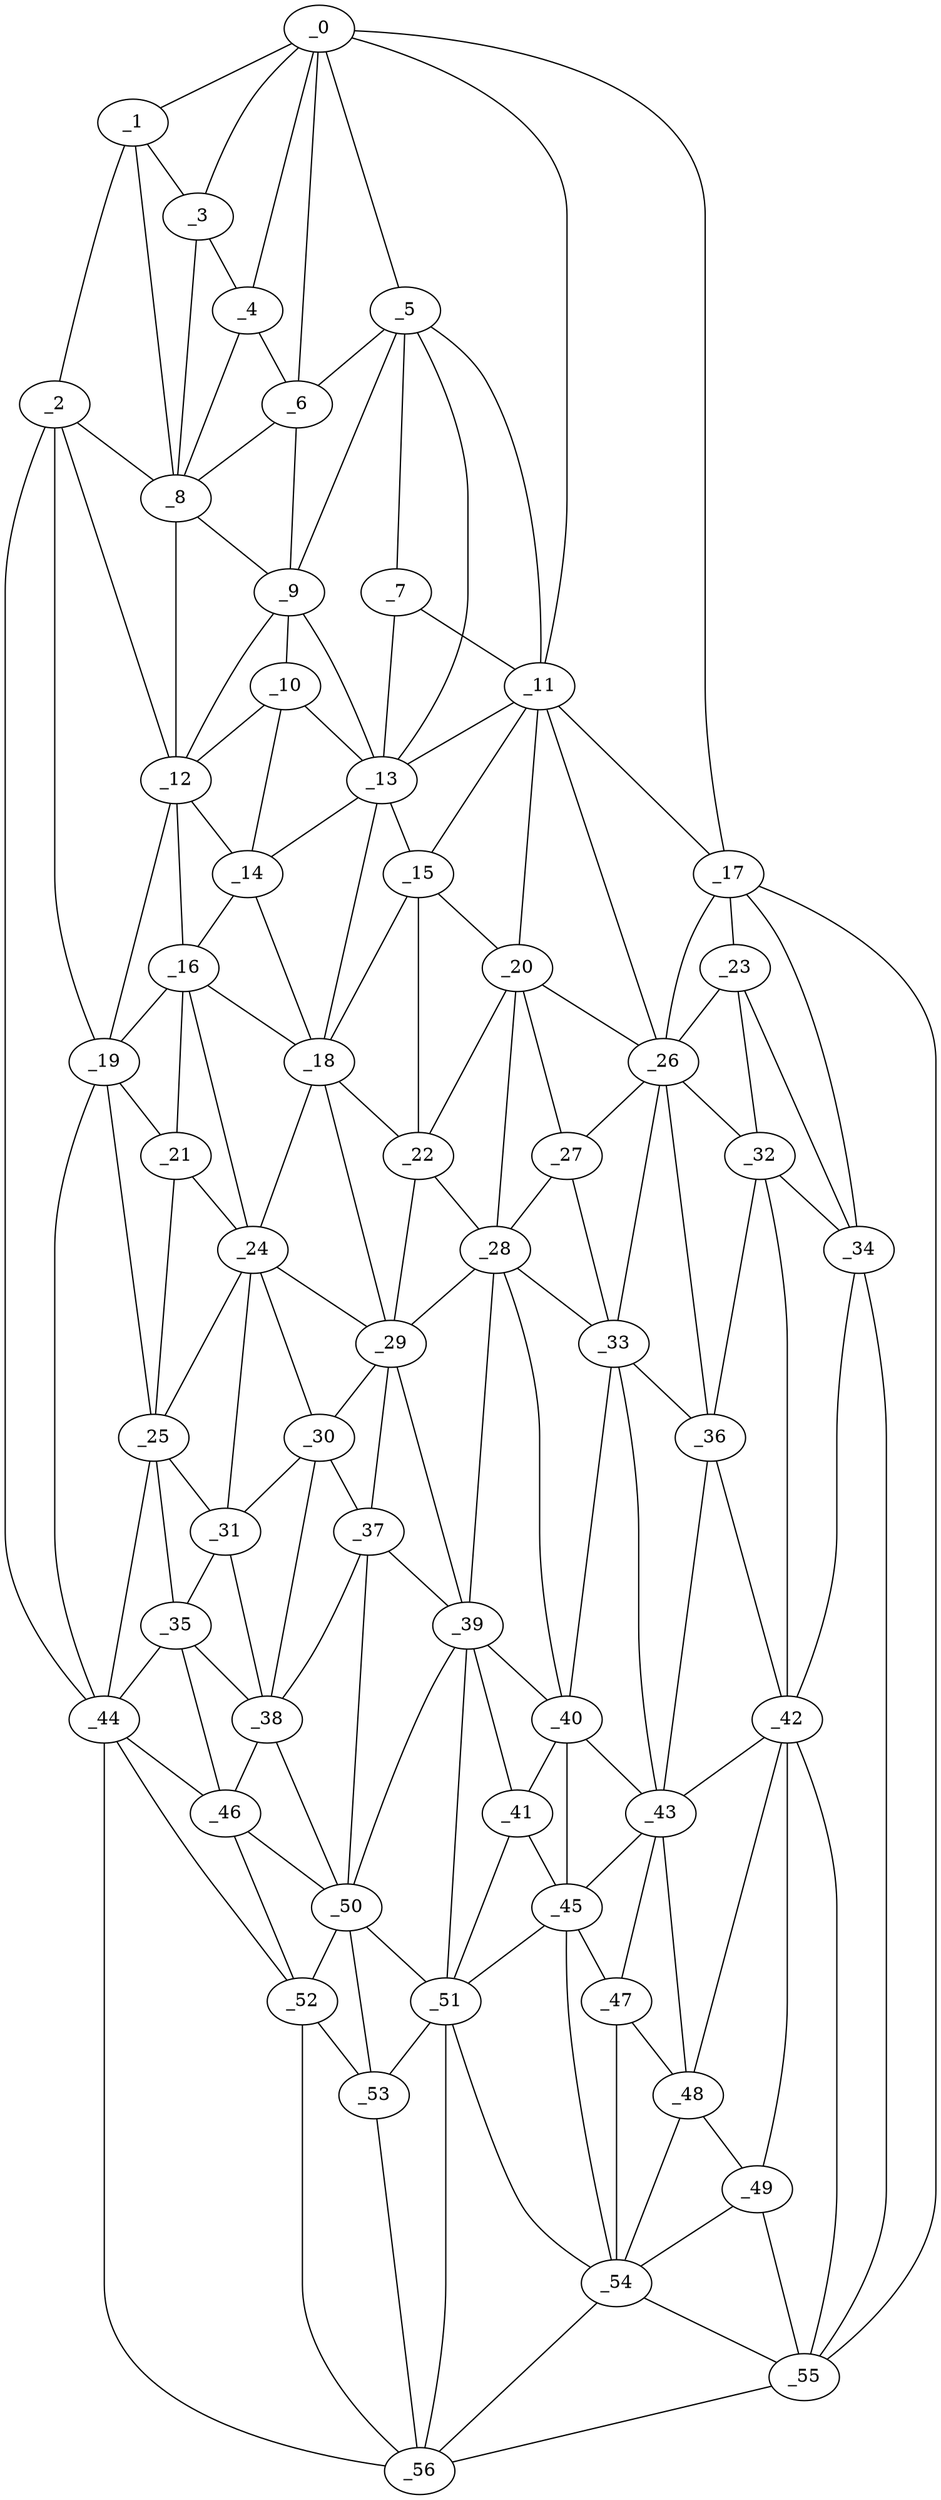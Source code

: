 graph "obj79__285.gxl" {
	_0	 [x=7,
		y=61];
	_1	 [x=7,
		y=87];
	_0 -- _1	 [valence=1];
	_3	 [x=12,
		y=81];
	_0 -- _3	 [valence=2];
	_4	 [x=15,
		y=79];
	_0 -- _4	 [valence=1];
	_5	 [x=17,
		y=50];
	_0 -- _5	 [valence=2];
	_6	 [x=19,
		y=71];
	_0 -- _6	 [valence=1];
	_11	 [x=37,
		y=23];
	_0 -- _11	 [valence=2];
	_17	 [x=49,
		y=2];
	_0 -- _17	 [valence=1];
	_2	 [x=10,
		y=117];
	_1 -- _2	 [valence=1];
	_1 -- _3	 [valence=1];
	_8	 [x=23,
		y=79];
	_1 -- _8	 [valence=2];
	_2 -- _8	 [valence=2];
	_12	 [x=38,
		y=80];
	_2 -- _12	 [valence=1];
	_19	 [x=51,
		y=82];
	_2 -- _19	 [valence=2];
	_44	 [x=89,
		y=124];
	_2 -- _44	 [valence=1];
	_3 -- _4	 [valence=2];
	_3 -- _8	 [valence=1];
	_4 -- _6	 [valence=1];
	_4 -- _8	 [valence=2];
	_5 -- _6	 [valence=1];
	_7	 [x=22,
		y=44];
	_5 -- _7	 [valence=2];
	_9	 [x=28,
		y=72];
	_5 -- _9	 [valence=2];
	_5 -- _11	 [valence=2];
	_13	 [x=39,
		y=51];
	_5 -- _13	 [valence=1];
	_6 -- _8	 [valence=2];
	_6 -- _9	 [valence=2];
	_7 -- _11	 [valence=1];
	_7 -- _13	 [valence=2];
	_8 -- _9	 [valence=2];
	_8 -- _12	 [valence=2];
	_10	 [x=36,
		y=72];
	_9 -- _10	 [valence=2];
	_9 -- _12	 [valence=1];
	_9 -- _13	 [valence=1];
	_10 -- _12	 [valence=2];
	_10 -- _13	 [valence=1];
	_14	 [x=44,
		y=73];
	_10 -- _14	 [valence=1];
	_11 -- _13	 [valence=2];
	_15	 [x=48,
		y=43];
	_11 -- _15	 [valence=2];
	_11 -- _17	 [valence=2];
	_20	 [x=52,
		y=35];
	_11 -- _20	 [valence=2];
	_26	 [x=62,
		y=13];
	_11 -- _26	 [valence=1];
	_12 -- _14	 [valence=2];
	_16	 [x=48,
		y=74];
	_12 -- _16	 [valence=2];
	_12 -- _19	 [valence=1];
	_13 -- _14	 [valence=2];
	_13 -- _15	 [valence=1];
	_18	 [x=50,
		y=53];
	_13 -- _18	 [valence=2];
	_14 -- _16	 [valence=2];
	_14 -- _18	 [valence=2];
	_15 -- _18	 [valence=1];
	_15 -- _20	 [valence=1];
	_22	 [x=57,
		y=44];
	_15 -- _22	 [valence=2];
	_16 -- _18	 [valence=2];
	_16 -- _19	 [valence=2];
	_21	 [x=54,
		y=77];
	_16 -- _21	 [valence=2];
	_24	 [x=59,
		y=76];
	_16 -- _24	 [valence=2];
	_23	 [x=59,
		y=6];
	_17 -- _23	 [valence=2];
	_17 -- _26	 [valence=2];
	_34	 [x=71,
		y=4];
	_17 -- _34	 [valence=2];
	_55	 [x=121,
		y=6];
	_17 -- _55	 [valence=1];
	_18 -- _22	 [valence=2];
	_18 -- _24	 [valence=2];
	_29	 [x=65,
		y=53];
	_18 -- _29	 [valence=2];
	_19 -- _21	 [valence=2];
	_25	 [x=59,
		y=83];
	_19 -- _25	 [valence=2];
	_19 -- _44	 [valence=1];
	_20 -- _22	 [valence=1];
	_20 -- _26	 [valence=1];
	_27	 [x=63,
		y=33];
	_20 -- _27	 [valence=2];
	_28	 [x=63,
		y=41];
	_20 -- _28	 [valence=1];
	_21 -- _24	 [valence=2];
	_21 -- _25	 [valence=2];
	_22 -- _28	 [valence=2];
	_22 -- _29	 [valence=2];
	_23 -- _26	 [valence=1];
	_32	 [x=70,
		y=11];
	_23 -- _32	 [valence=1];
	_23 -- _34	 [valence=2];
	_24 -- _25	 [valence=2];
	_24 -- _29	 [valence=1];
	_30	 [x=68,
		y=75];
	_24 -- _30	 [valence=2];
	_31	 [x=68,
		y=84];
	_24 -- _31	 [valence=2];
	_25 -- _31	 [valence=2];
	_35	 [x=73,
		y=86];
	_25 -- _35	 [valence=2];
	_25 -- _44	 [valence=2];
	_26 -- _27	 [valence=2];
	_26 -- _32	 [valence=2];
	_33	 [x=70,
		y=28];
	_26 -- _33	 [valence=2];
	_36	 [x=75,
		y=16];
	_26 -- _36	 [valence=1];
	_27 -- _28	 [valence=2];
	_27 -- _33	 [valence=2];
	_28 -- _29	 [valence=2];
	_28 -- _33	 [valence=2];
	_39	 [x=79,
		y=51];
	_28 -- _39	 [valence=1];
	_40	 [x=80,
		y=41];
	_28 -- _40	 [valence=1];
	_29 -- _30	 [valence=2];
	_37	 [x=75,
		y=58];
	_29 -- _37	 [valence=2];
	_29 -- _39	 [valence=2];
	_30 -- _31	 [valence=1];
	_30 -- _37	 [valence=2];
	_38	 [x=76,
		y=76];
	_30 -- _38	 [valence=2];
	_31 -- _35	 [valence=2];
	_31 -- _38	 [valence=2];
	_32 -- _34	 [valence=2];
	_32 -- _36	 [valence=2];
	_42	 [x=83,
		y=10];
	_32 -- _42	 [valence=2];
	_33 -- _36	 [valence=2];
	_33 -- _40	 [valence=2];
	_43	 [x=86,
		y=22];
	_33 -- _43	 [valence=2];
	_34 -- _42	 [valence=2];
	_34 -- _55	 [valence=1];
	_35 -- _38	 [valence=1];
	_35 -- _44	 [valence=2];
	_46	 [x=95,
		y=82];
	_35 -- _46	 [valence=2];
	_36 -- _42	 [valence=1];
	_36 -- _43	 [valence=1];
	_37 -- _38	 [valence=1];
	_37 -- _39	 [valence=2];
	_50	 [x=103,
		y=71];
	_37 -- _50	 [valence=2];
	_38 -- _46	 [valence=2];
	_38 -- _50	 [valence=2];
	_39 -- _40	 [valence=2];
	_41	 [x=81,
		y=44];
	_39 -- _41	 [valence=2];
	_39 -- _50	 [valence=1];
	_51	 [x=106,
		y=64];
	_39 -- _51	 [valence=1];
	_40 -- _41	 [valence=2];
	_40 -- _43	 [valence=1];
	_45	 [x=91,
		y=33];
	_40 -- _45	 [valence=2];
	_41 -- _45	 [valence=2];
	_41 -- _51	 [valence=2];
	_42 -- _43	 [valence=2];
	_48	 [x=99,
		y=20];
	_42 -- _48	 [valence=2];
	_49	 [x=103,
		y=13];
	_42 -- _49	 [valence=2];
	_42 -- _55	 [valence=2];
	_43 -- _45	 [valence=2];
	_47	 [x=96,
		y=26];
	_43 -- _47	 [valence=2];
	_43 -- _48	 [valence=1];
	_44 -- _46	 [valence=2];
	_52	 [x=108,
		y=83];
	_44 -- _52	 [valence=2];
	_56	 [x=125,
		y=58];
	_44 -- _56	 [valence=1];
	_45 -- _47	 [valence=2];
	_45 -- _51	 [valence=2];
	_54	 [x=120,
		y=43];
	_45 -- _54	 [valence=2];
	_46 -- _50	 [valence=1];
	_46 -- _52	 [valence=2];
	_47 -- _48	 [valence=2];
	_47 -- _54	 [valence=2];
	_48 -- _49	 [valence=2];
	_48 -- _54	 [valence=2];
	_49 -- _54	 [valence=2];
	_49 -- _55	 [valence=2];
	_50 -- _51	 [valence=1];
	_50 -- _52	 [valence=2];
	_53	 [x=115,
		y=70];
	_50 -- _53	 [valence=2];
	_51 -- _53	 [valence=2];
	_51 -- _54	 [valence=2];
	_51 -- _56	 [valence=1];
	_52 -- _53	 [valence=2];
	_52 -- _56	 [valence=1];
	_53 -- _56	 [valence=2];
	_54 -- _55	 [valence=2];
	_54 -- _56	 [valence=1];
	_55 -- _56	 [valence=1];
}
